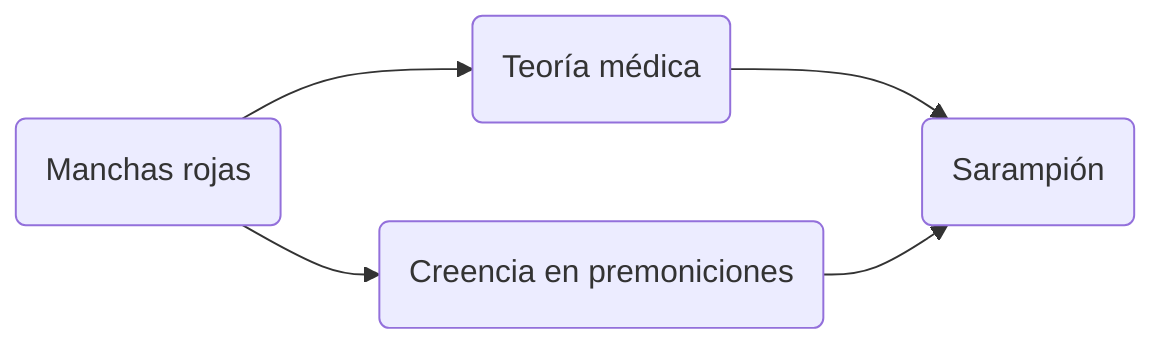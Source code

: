 flowchart LR
    A(Manchas rojas) --> B(Teoría médica) --> S(Sarampión)
    A --> C(Creencia en premoniciones) --> S